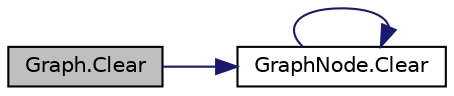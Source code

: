 digraph "Graph.Clear"
{
 // LATEX_PDF_SIZE
  edge [fontname="Helvetica",fontsize="10",labelfontname="Helvetica",labelfontsize="10"];
  node [fontname="Helvetica",fontsize="10",shape=record];
  rankdir="LR";
  Node1 [label="Graph.Clear",height=0.2,width=0.4,color="black", fillcolor="grey75", style="filled", fontcolor="black",tooltip=" "];
  Node1 -> Node2 [color="midnightblue",fontsize="10",style="solid",fontname="Helvetica"];
  Node2 [label="GraphNode.Clear",height=0.2,width=0.4,color="black", fillcolor="white", style="filled",URL="$class_graph_node.html#a0cef5ddb7e25ca8d7a20e7270594eff5",tooltip=" "];
  Node2 -> Node2 [color="midnightblue",fontsize="10",style="solid",fontname="Helvetica"];
}
